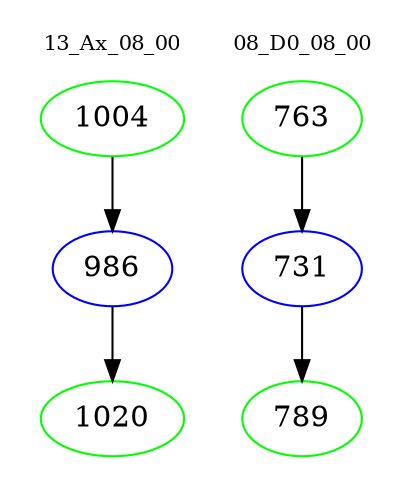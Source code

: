 digraph{
subgraph cluster_0 {
color = white
label = "13_Ax_08_00";
fontsize=10;
T0_1004 [label="1004", color="green"]
T0_1004 -> T0_986 [color="black"]
T0_986 [label="986", color="blue"]
T0_986 -> T0_1020 [color="black"]
T0_1020 [label="1020", color="green"]
}
subgraph cluster_1 {
color = white
label = "08_D0_08_00";
fontsize=10;
T1_763 [label="763", color="green"]
T1_763 -> T1_731 [color="black"]
T1_731 [label="731", color="blue"]
T1_731 -> T1_789 [color="black"]
T1_789 [label="789", color="green"]
}
}
